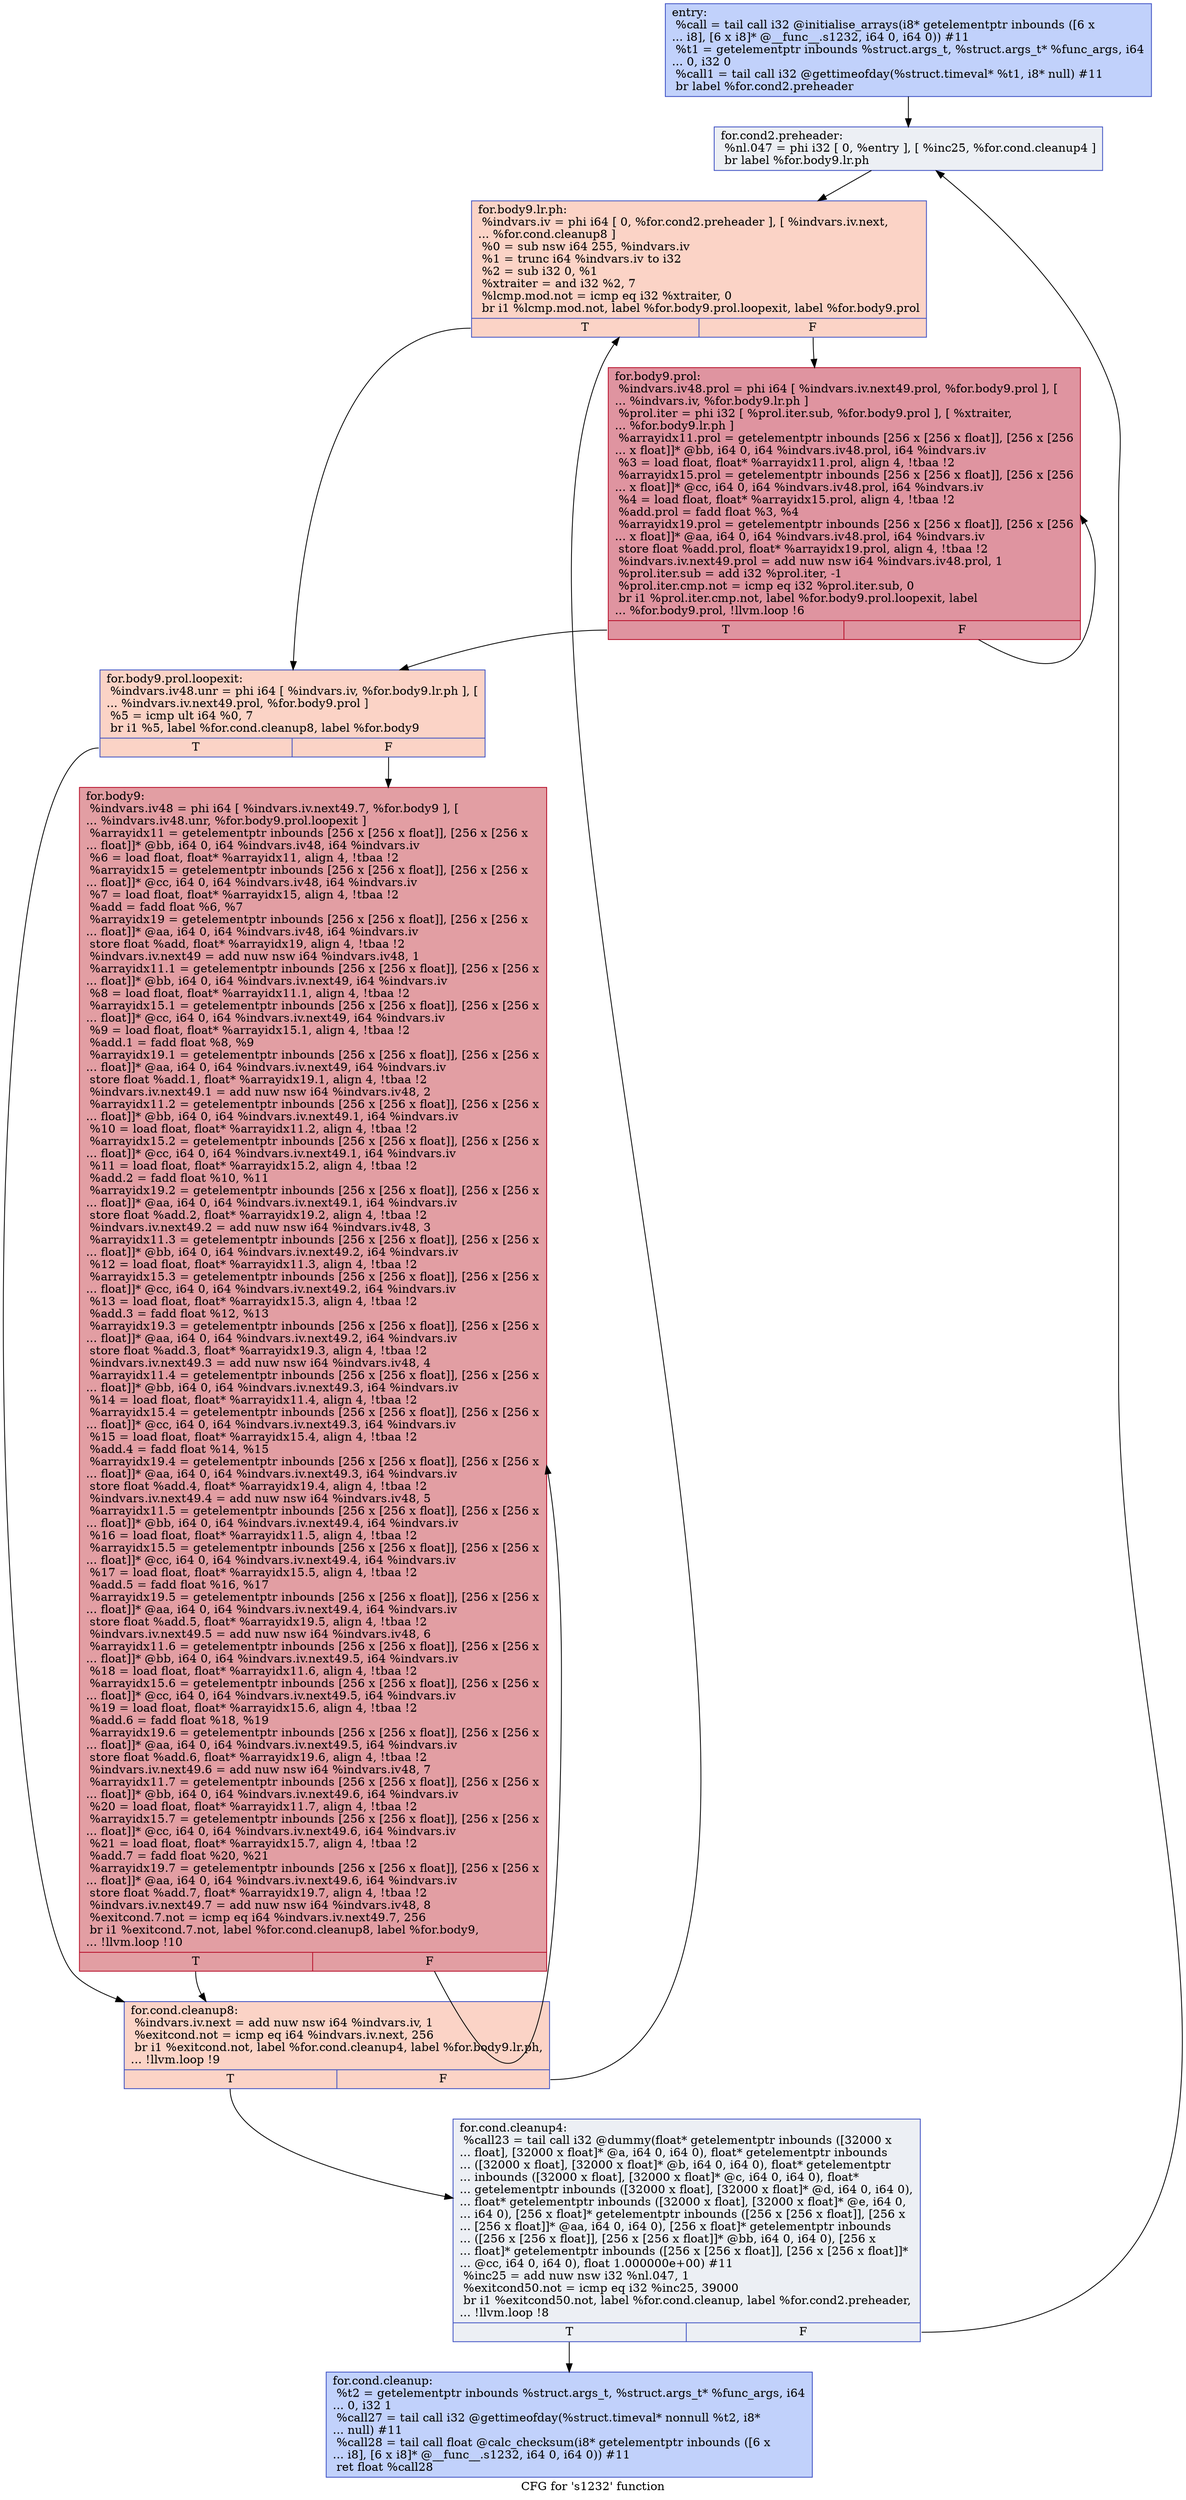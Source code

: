 digraph "CFG for 's1232' function" {
	label="CFG for 's1232' function";

	Node0x564c93a74c00 [shape=record,color="#3d50c3ff", style=filled, fillcolor="#7396f570",label="{entry:\l  %call = tail call i32 @initialise_arrays(i8* getelementptr inbounds ([6 x\l... i8], [6 x i8]* @__func__.s1232, i64 0, i64 0)) #11\l  %t1 = getelementptr inbounds %struct.args_t, %struct.args_t* %func_args, i64\l... 0, i32 0\l  %call1 = tail call i32 @gettimeofday(%struct.timeval* %t1, i8* null) #11\l  br label %for.cond2.preheader\l}"];
	Node0x564c93a74c00 -> Node0x564c93a750a0;
	Node0x564c93a750a0 [shape=record,color="#3d50c3ff", style=filled, fillcolor="#d4dbe670",label="{for.cond2.preheader:                              \l  %nl.047 = phi i32 [ 0, %entry ], [ %inc25, %for.cond.cleanup4 ]\l  br label %for.body9.lr.ph\l}"];
	Node0x564c93a750a0 -> Node0x564c93a752d0;
	Node0x564c93a75390 [shape=record,color="#3d50c3ff", style=filled, fillcolor="#7396f570",label="{for.cond.cleanup:                                 \l  %t2 = getelementptr inbounds %struct.args_t, %struct.args_t* %func_args, i64\l... 0, i32 1\l  %call27 = tail call i32 @gettimeofday(%struct.timeval* nonnull %t2, i8*\l... null) #11\l  %call28 = tail call float @calc_checksum(i8* getelementptr inbounds ([6 x\l... i8], [6 x i8]* @__func__.s1232, i64 0, i64 0)) #11\l  ret float %call28\l}"];
	Node0x564c93a752d0 [shape=record,color="#3d50c3ff", style=filled, fillcolor="#f59c7d70",label="{for.body9.lr.ph:                                  \l  %indvars.iv = phi i64 [ 0, %for.cond2.preheader ], [ %indvars.iv.next,\l... %for.cond.cleanup8 ]\l  %0 = sub nsw i64 255, %indvars.iv\l  %1 = trunc i64 %indvars.iv to i32\l  %2 = sub i32 0, %1\l  %xtraiter = and i32 %2, 7\l  %lcmp.mod.not = icmp eq i32 %xtraiter, 0\l  br i1 %lcmp.mod.not, label %for.body9.prol.loopexit, label %for.body9.prol\l|{<s0>T|<s1>F}}"];
	Node0x564c93a752d0:s0 -> Node0x564c93a75f40;
	Node0x564c93a752d0:s1 -> Node0x564c93a76020;
	Node0x564c93a76020 [shape=record,color="#b70d28ff", style=filled, fillcolor="#b70d2870",label="{for.body9.prol:                                   \l  %indvars.iv48.prol = phi i64 [ %indvars.iv.next49.prol, %for.body9.prol ], [\l... %indvars.iv, %for.body9.lr.ph ]\l  %prol.iter = phi i32 [ %prol.iter.sub, %for.body9.prol ], [ %xtraiter,\l... %for.body9.lr.ph ]\l  %arrayidx11.prol = getelementptr inbounds [256 x [256 x float]], [256 x [256\l... x float]]* @bb, i64 0, i64 %indvars.iv48.prol, i64 %indvars.iv\l  %3 = load float, float* %arrayidx11.prol, align 4, !tbaa !2\l  %arrayidx15.prol = getelementptr inbounds [256 x [256 x float]], [256 x [256\l... x float]]* @cc, i64 0, i64 %indvars.iv48.prol, i64 %indvars.iv\l  %4 = load float, float* %arrayidx15.prol, align 4, !tbaa !2\l  %add.prol = fadd float %3, %4\l  %arrayidx19.prol = getelementptr inbounds [256 x [256 x float]], [256 x [256\l... x float]]* @aa, i64 0, i64 %indvars.iv48.prol, i64 %indvars.iv\l  store float %add.prol, float* %arrayidx19.prol, align 4, !tbaa !2\l  %indvars.iv.next49.prol = add nuw nsw i64 %indvars.iv48.prol, 1\l  %prol.iter.sub = add i32 %prol.iter, -1\l  %prol.iter.cmp.not = icmp eq i32 %prol.iter.sub, 0\l  br i1 %prol.iter.cmp.not, label %for.body9.prol.loopexit, label\l... %for.body9.prol, !llvm.loop !6\l|{<s0>T|<s1>F}}"];
	Node0x564c93a76020:s0 -> Node0x564c93a75f40;
	Node0x564c93a76020:s1 -> Node0x564c93a76020;
	Node0x564c93a75f40 [shape=record,color="#3d50c3ff", style=filled, fillcolor="#f59c7d70",label="{for.body9.prol.loopexit:                          \l  %indvars.iv48.unr = phi i64 [ %indvars.iv, %for.body9.lr.ph ], [\l... %indvars.iv.next49.prol, %for.body9.prol ]\l  %5 = icmp ult i64 %0, 7\l  br i1 %5, label %for.cond.cleanup8, label %for.body9\l|{<s0>T|<s1>F}}"];
	Node0x564c93a75f40:s0 -> Node0x564c93a75a40;
	Node0x564c93a75f40:s1 -> Node0x564c93a77130;
	Node0x564c93a751c0 [shape=record,color="#3d50c3ff", style=filled, fillcolor="#d4dbe670",label="{for.cond.cleanup4:                                \l  %call23 = tail call i32 @dummy(float* getelementptr inbounds ([32000 x\l... float], [32000 x float]* @a, i64 0, i64 0), float* getelementptr inbounds\l... ([32000 x float], [32000 x float]* @b, i64 0, i64 0), float* getelementptr\l... inbounds ([32000 x float], [32000 x float]* @c, i64 0, i64 0), float*\l... getelementptr inbounds ([32000 x float], [32000 x float]* @d, i64 0, i64 0),\l... float* getelementptr inbounds ([32000 x float], [32000 x float]* @e, i64 0,\l... i64 0), [256 x float]* getelementptr inbounds ([256 x [256 x float]], [256 x\l... [256 x float]]* @aa, i64 0, i64 0), [256 x float]* getelementptr inbounds\l... ([256 x [256 x float]], [256 x [256 x float]]* @bb, i64 0, i64 0), [256 x\l... float]* getelementptr inbounds ([256 x [256 x float]], [256 x [256 x float]]*\l... @cc, i64 0, i64 0), float 1.000000e+00) #11\l  %inc25 = add nuw nsw i32 %nl.047, 1\l  %exitcond50.not = icmp eq i32 %inc25, 39000\l  br i1 %exitcond50.not, label %for.cond.cleanup, label %for.cond2.preheader,\l... !llvm.loop !8\l|{<s0>T|<s1>F}}"];
	Node0x564c93a751c0:s0 -> Node0x564c93a75390;
	Node0x564c93a751c0:s1 -> Node0x564c93a750a0;
	Node0x564c93a75a40 [shape=record,color="#3d50c3ff", style=filled, fillcolor="#f59c7d70",label="{for.cond.cleanup8:                                \l  %indvars.iv.next = add nuw nsw i64 %indvars.iv, 1\l  %exitcond.not = icmp eq i64 %indvars.iv.next, 256\l  br i1 %exitcond.not, label %for.cond.cleanup4, label %for.body9.lr.ph,\l... !llvm.loop !9\l|{<s0>T|<s1>F}}"];
	Node0x564c93a75a40:s0 -> Node0x564c93a751c0;
	Node0x564c93a75a40:s1 -> Node0x564c93a752d0;
	Node0x564c93a77130 [shape=record,color="#b70d28ff", style=filled, fillcolor="#be242e70",label="{for.body9:                                        \l  %indvars.iv48 = phi i64 [ %indvars.iv.next49.7, %for.body9 ], [\l... %indvars.iv48.unr, %for.body9.prol.loopexit ]\l  %arrayidx11 = getelementptr inbounds [256 x [256 x float]], [256 x [256 x\l... float]]* @bb, i64 0, i64 %indvars.iv48, i64 %indvars.iv\l  %6 = load float, float* %arrayidx11, align 4, !tbaa !2\l  %arrayidx15 = getelementptr inbounds [256 x [256 x float]], [256 x [256 x\l... float]]* @cc, i64 0, i64 %indvars.iv48, i64 %indvars.iv\l  %7 = load float, float* %arrayidx15, align 4, !tbaa !2\l  %add = fadd float %6, %7\l  %arrayidx19 = getelementptr inbounds [256 x [256 x float]], [256 x [256 x\l... float]]* @aa, i64 0, i64 %indvars.iv48, i64 %indvars.iv\l  store float %add, float* %arrayidx19, align 4, !tbaa !2\l  %indvars.iv.next49 = add nuw nsw i64 %indvars.iv48, 1\l  %arrayidx11.1 = getelementptr inbounds [256 x [256 x float]], [256 x [256 x\l... float]]* @bb, i64 0, i64 %indvars.iv.next49, i64 %indvars.iv\l  %8 = load float, float* %arrayidx11.1, align 4, !tbaa !2\l  %arrayidx15.1 = getelementptr inbounds [256 x [256 x float]], [256 x [256 x\l... float]]* @cc, i64 0, i64 %indvars.iv.next49, i64 %indvars.iv\l  %9 = load float, float* %arrayidx15.1, align 4, !tbaa !2\l  %add.1 = fadd float %8, %9\l  %arrayidx19.1 = getelementptr inbounds [256 x [256 x float]], [256 x [256 x\l... float]]* @aa, i64 0, i64 %indvars.iv.next49, i64 %indvars.iv\l  store float %add.1, float* %arrayidx19.1, align 4, !tbaa !2\l  %indvars.iv.next49.1 = add nuw nsw i64 %indvars.iv48, 2\l  %arrayidx11.2 = getelementptr inbounds [256 x [256 x float]], [256 x [256 x\l... float]]* @bb, i64 0, i64 %indvars.iv.next49.1, i64 %indvars.iv\l  %10 = load float, float* %arrayidx11.2, align 4, !tbaa !2\l  %arrayidx15.2 = getelementptr inbounds [256 x [256 x float]], [256 x [256 x\l... float]]* @cc, i64 0, i64 %indvars.iv.next49.1, i64 %indvars.iv\l  %11 = load float, float* %arrayidx15.2, align 4, !tbaa !2\l  %add.2 = fadd float %10, %11\l  %arrayidx19.2 = getelementptr inbounds [256 x [256 x float]], [256 x [256 x\l... float]]* @aa, i64 0, i64 %indvars.iv.next49.1, i64 %indvars.iv\l  store float %add.2, float* %arrayidx19.2, align 4, !tbaa !2\l  %indvars.iv.next49.2 = add nuw nsw i64 %indvars.iv48, 3\l  %arrayidx11.3 = getelementptr inbounds [256 x [256 x float]], [256 x [256 x\l... float]]* @bb, i64 0, i64 %indvars.iv.next49.2, i64 %indvars.iv\l  %12 = load float, float* %arrayidx11.3, align 4, !tbaa !2\l  %arrayidx15.3 = getelementptr inbounds [256 x [256 x float]], [256 x [256 x\l... float]]* @cc, i64 0, i64 %indvars.iv.next49.2, i64 %indvars.iv\l  %13 = load float, float* %arrayidx15.3, align 4, !tbaa !2\l  %add.3 = fadd float %12, %13\l  %arrayidx19.3 = getelementptr inbounds [256 x [256 x float]], [256 x [256 x\l... float]]* @aa, i64 0, i64 %indvars.iv.next49.2, i64 %indvars.iv\l  store float %add.3, float* %arrayidx19.3, align 4, !tbaa !2\l  %indvars.iv.next49.3 = add nuw nsw i64 %indvars.iv48, 4\l  %arrayidx11.4 = getelementptr inbounds [256 x [256 x float]], [256 x [256 x\l... float]]* @bb, i64 0, i64 %indvars.iv.next49.3, i64 %indvars.iv\l  %14 = load float, float* %arrayidx11.4, align 4, !tbaa !2\l  %arrayidx15.4 = getelementptr inbounds [256 x [256 x float]], [256 x [256 x\l... float]]* @cc, i64 0, i64 %indvars.iv.next49.3, i64 %indvars.iv\l  %15 = load float, float* %arrayidx15.4, align 4, !tbaa !2\l  %add.4 = fadd float %14, %15\l  %arrayidx19.4 = getelementptr inbounds [256 x [256 x float]], [256 x [256 x\l... float]]* @aa, i64 0, i64 %indvars.iv.next49.3, i64 %indvars.iv\l  store float %add.4, float* %arrayidx19.4, align 4, !tbaa !2\l  %indvars.iv.next49.4 = add nuw nsw i64 %indvars.iv48, 5\l  %arrayidx11.5 = getelementptr inbounds [256 x [256 x float]], [256 x [256 x\l... float]]* @bb, i64 0, i64 %indvars.iv.next49.4, i64 %indvars.iv\l  %16 = load float, float* %arrayidx11.5, align 4, !tbaa !2\l  %arrayidx15.5 = getelementptr inbounds [256 x [256 x float]], [256 x [256 x\l... float]]* @cc, i64 0, i64 %indvars.iv.next49.4, i64 %indvars.iv\l  %17 = load float, float* %arrayidx15.5, align 4, !tbaa !2\l  %add.5 = fadd float %16, %17\l  %arrayidx19.5 = getelementptr inbounds [256 x [256 x float]], [256 x [256 x\l... float]]* @aa, i64 0, i64 %indvars.iv.next49.4, i64 %indvars.iv\l  store float %add.5, float* %arrayidx19.5, align 4, !tbaa !2\l  %indvars.iv.next49.5 = add nuw nsw i64 %indvars.iv48, 6\l  %arrayidx11.6 = getelementptr inbounds [256 x [256 x float]], [256 x [256 x\l... float]]* @bb, i64 0, i64 %indvars.iv.next49.5, i64 %indvars.iv\l  %18 = load float, float* %arrayidx11.6, align 4, !tbaa !2\l  %arrayidx15.6 = getelementptr inbounds [256 x [256 x float]], [256 x [256 x\l... float]]* @cc, i64 0, i64 %indvars.iv.next49.5, i64 %indvars.iv\l  %19 = load float, float* %arrayidx15.6, align 4, !tbaa !2\l  %add.6 = fadd float %18, %19\l  %arrayidx19.6 = getelementptr inbounds [256 x [256 x float]], [256 x [256 x\l... float]]* @aa, i64 0, i64 %indvars.iv.next49.5, i64 %indvars.iv\l  store float %add.6, float* %arrayidx19.6, align 4, !tbaa !2\l  %indvars.iv.next49.6 = add nuw nsw i64 %indvars.iv48, 7\l  %arrayidx11.7 = getelementptr inbounds [256 x [256 x float]], [256 x [256 x\l... float]]* @bb, i64 0, i64 %indvars.iv.next49.6, i64 %indvars.iv\l  %20 = load float, float* %arrayidx11.7, align 4, !tbaa !2\l  %arrayidx15.7 = getelementptr inbounds [256 x [256 x float]], [256 x [256 x\l... float]]* @cc, i64 0, i64 %indvars.iv.next49.6, i64 %indvars.iv\l  %21 = load float, float* %arrayidx15.7, align 4, !tbaa !2\l  %add.7 = fadd float %20, %21\l  %arrayidx19.7 = getelementptr inbounds [256 x [256 x float]], [256 x [256 x\l... float]]* @aa, i64 0, i64 %indvars.iv.next49.6, i64 %indvars.iv\l  store float %add.7, float* %arrayidx19.7, align 4, !tbaa !2\l  %indvars.iv.next49.7 = add nuw nsw i64 %indvars.iv48, 8\l  %exitcond.7.not = icmp eq i64 %indvars.iv.next49.7, 256\l  br i1 %exitcond.7.not, label %for.cond.cleanup8, label %for.body9,\l... !llvm.loop !10\l|{<s0>T|<s1>F}}"];
	Node0x564c93a77130:s0 -> Node0x564c93a75a40;
	Node0x564c93a77130:s1 -> Node0x564c93a77130;
}
